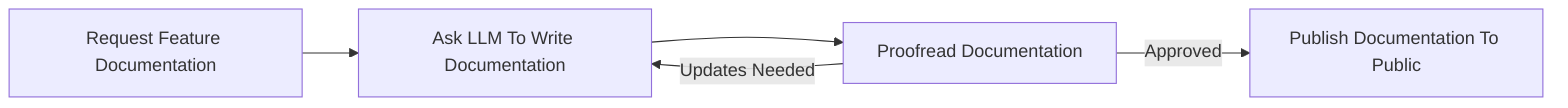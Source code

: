 graph LR
    A[Request Feature Documentation] --> B[Ask LLM To Write Documentation] 
    B --> C[Proofread Documentation]
    C -->|Updates Needed| B
    C -->|Approved| D[Publish Documentation To Public]